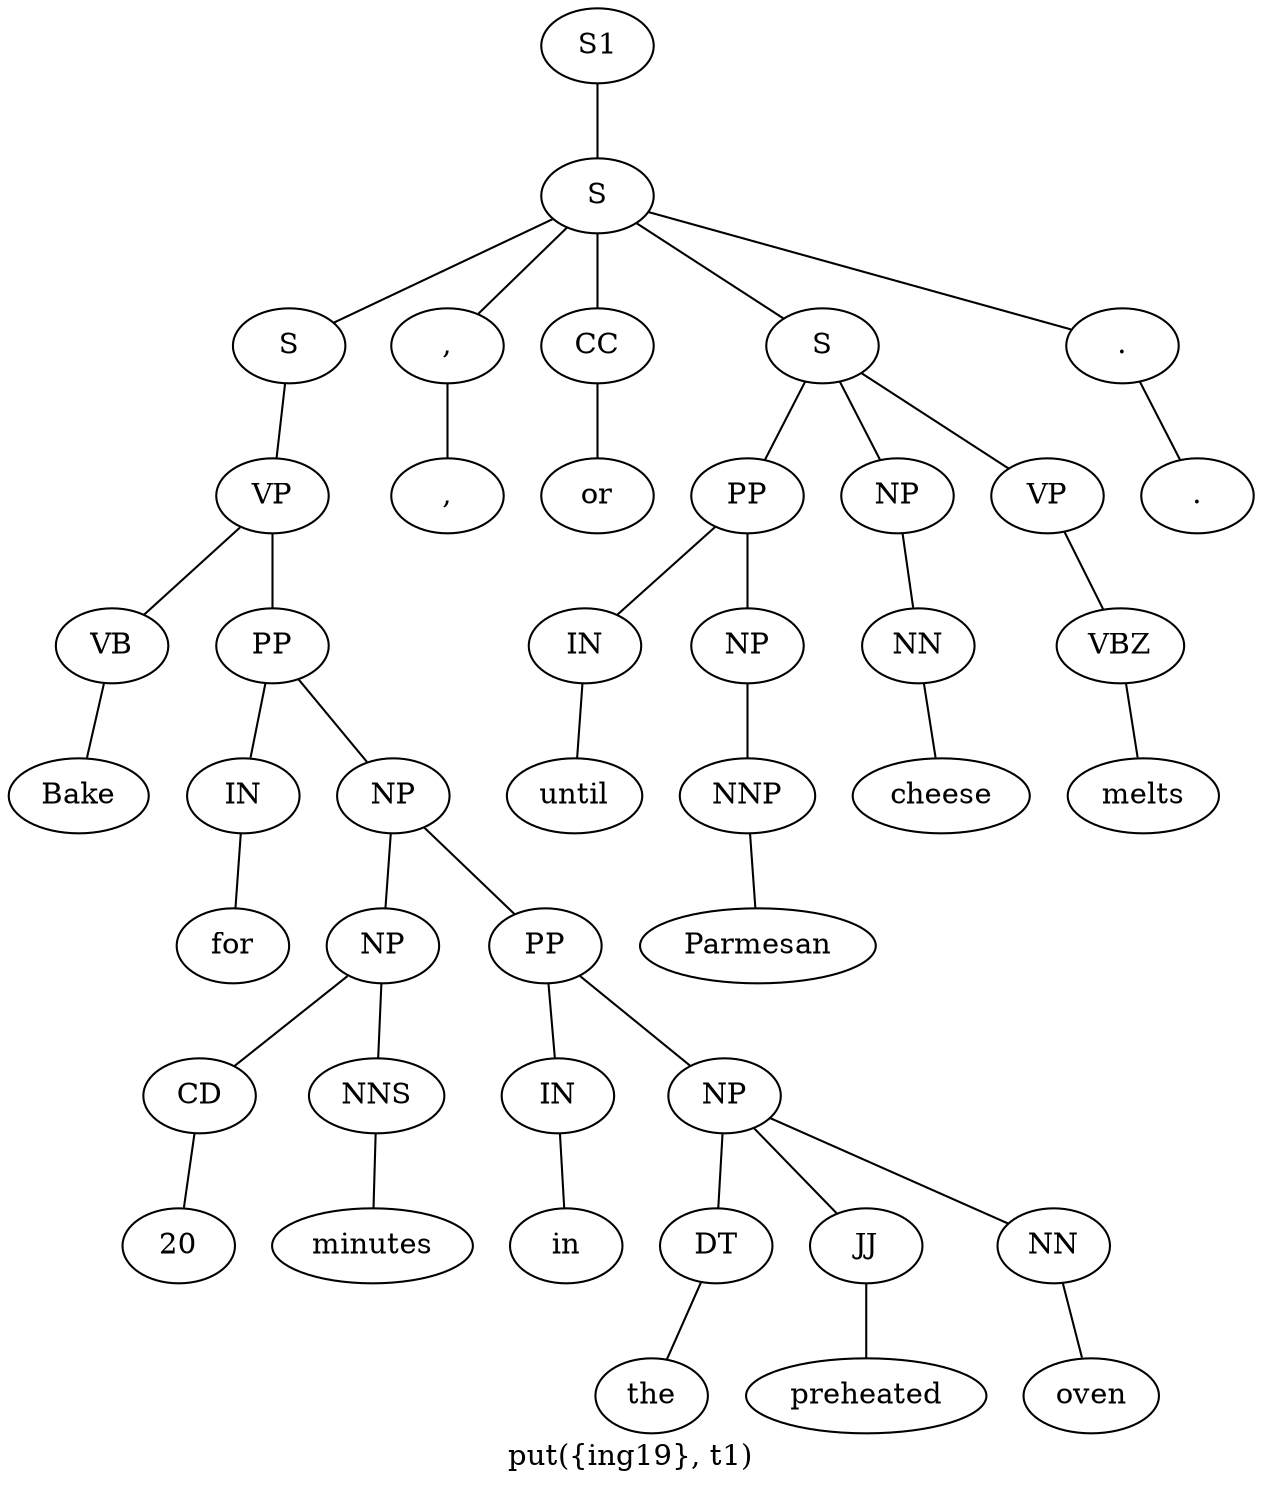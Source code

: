 graph SyntaxGraph {
	label = "put({ing19}, t1)";
	Node0 [label="S1"];
	Node1 [label="S"];
	Node2 [label="S"];
	Node3 [label="VP"];
	Node4 [label="VB"];
	Node5 [label="Bake"];
	Node6 [label="PP"];
	Node7 [label="IN"];
	Node8 [label="for"];
	Node9 [label="NP"];
	Node10 [label="NP"];
	Node11 [label="CD"];
	Node12 [label="20"];
	Node13 [label="NNS"];
	Node14 [label="minutes"];
	Node15 [label="PP"];
	Node16 [label="IN"];
	Node17 [label="in"];
	Node18 [label="NP"];
	Node19 [label="DT"];
	Node20 [label="the"];
	Node21 [label="JJ"];
	Node22 [label="preheated"];
	Node23 [label="NN"];
	Node24 [label="oven"];
	Node25 [label=","];
	Node26 [label=","];
	Node27 [label="CC"];
	Node28 [label="or"];
	Node29 [label="S"];
	Node30 [label="PP"];
	Node31 [label="IN"];
	Node32 [label="until"];
	Node33 [label="NP"];
	Node34 [label="NNP"];
	Node35 [label="Parmesan"];
	Node36 [label="NP"];
	Node37 [label="NN"];
	Node38 [label="cheese"];
	Node39 [label="VP"];
	Node40 [label="VBZ"];
	Node41 [label="melts"];
	Node42 [label="."];
	Node43 [label="."];

	Node0 -- Node1;
	Node1 -- Node2;
	Node1 -- Node25;
	Node1 -- Node27;
	Node1 -- Node29;
	Node1 -- Node42;
	Node2 -- Node3;
	Node3 -- Node4;
	Node3 -- Node6;
	Node4 -- Node5;
	Node6 -- Node7;
	Node6 -- Node9;
	Node7 -- Node8;
	Node9 -- Node10;
	Node9 -- Node15;
	Node10 -- Node11;
	Node10 -- Node13;
	Node11 -- Node12;
	Node13 -- Node14;
	Node15 -- Node16;
	Node15 -- Node18;
	Node16 -- Node17;
	Node18 -- Node19;
	Node18 -- Node21;
	Node18 -- Node23;
	Node19 -- Node20;
	Node21 -- Node22;
	Node23 -- Node24;
	Node25 -- Node26;
	Node27 -- Node28;
	Node29 -- Node30;
	Node29 -- Node36;
	Node29 -- Node39;
	Node30 -- Node31;
	Node30 -- Node33;
	Node31 -- Node32;
	Node33 -- Node34;
	Node34 -- Node35;
	Node36 -- Node37;
	Node37 -- Node38;
	Node39 -- Node40;
	Node40 -- Node41;
	Node42 -- Node43;
}